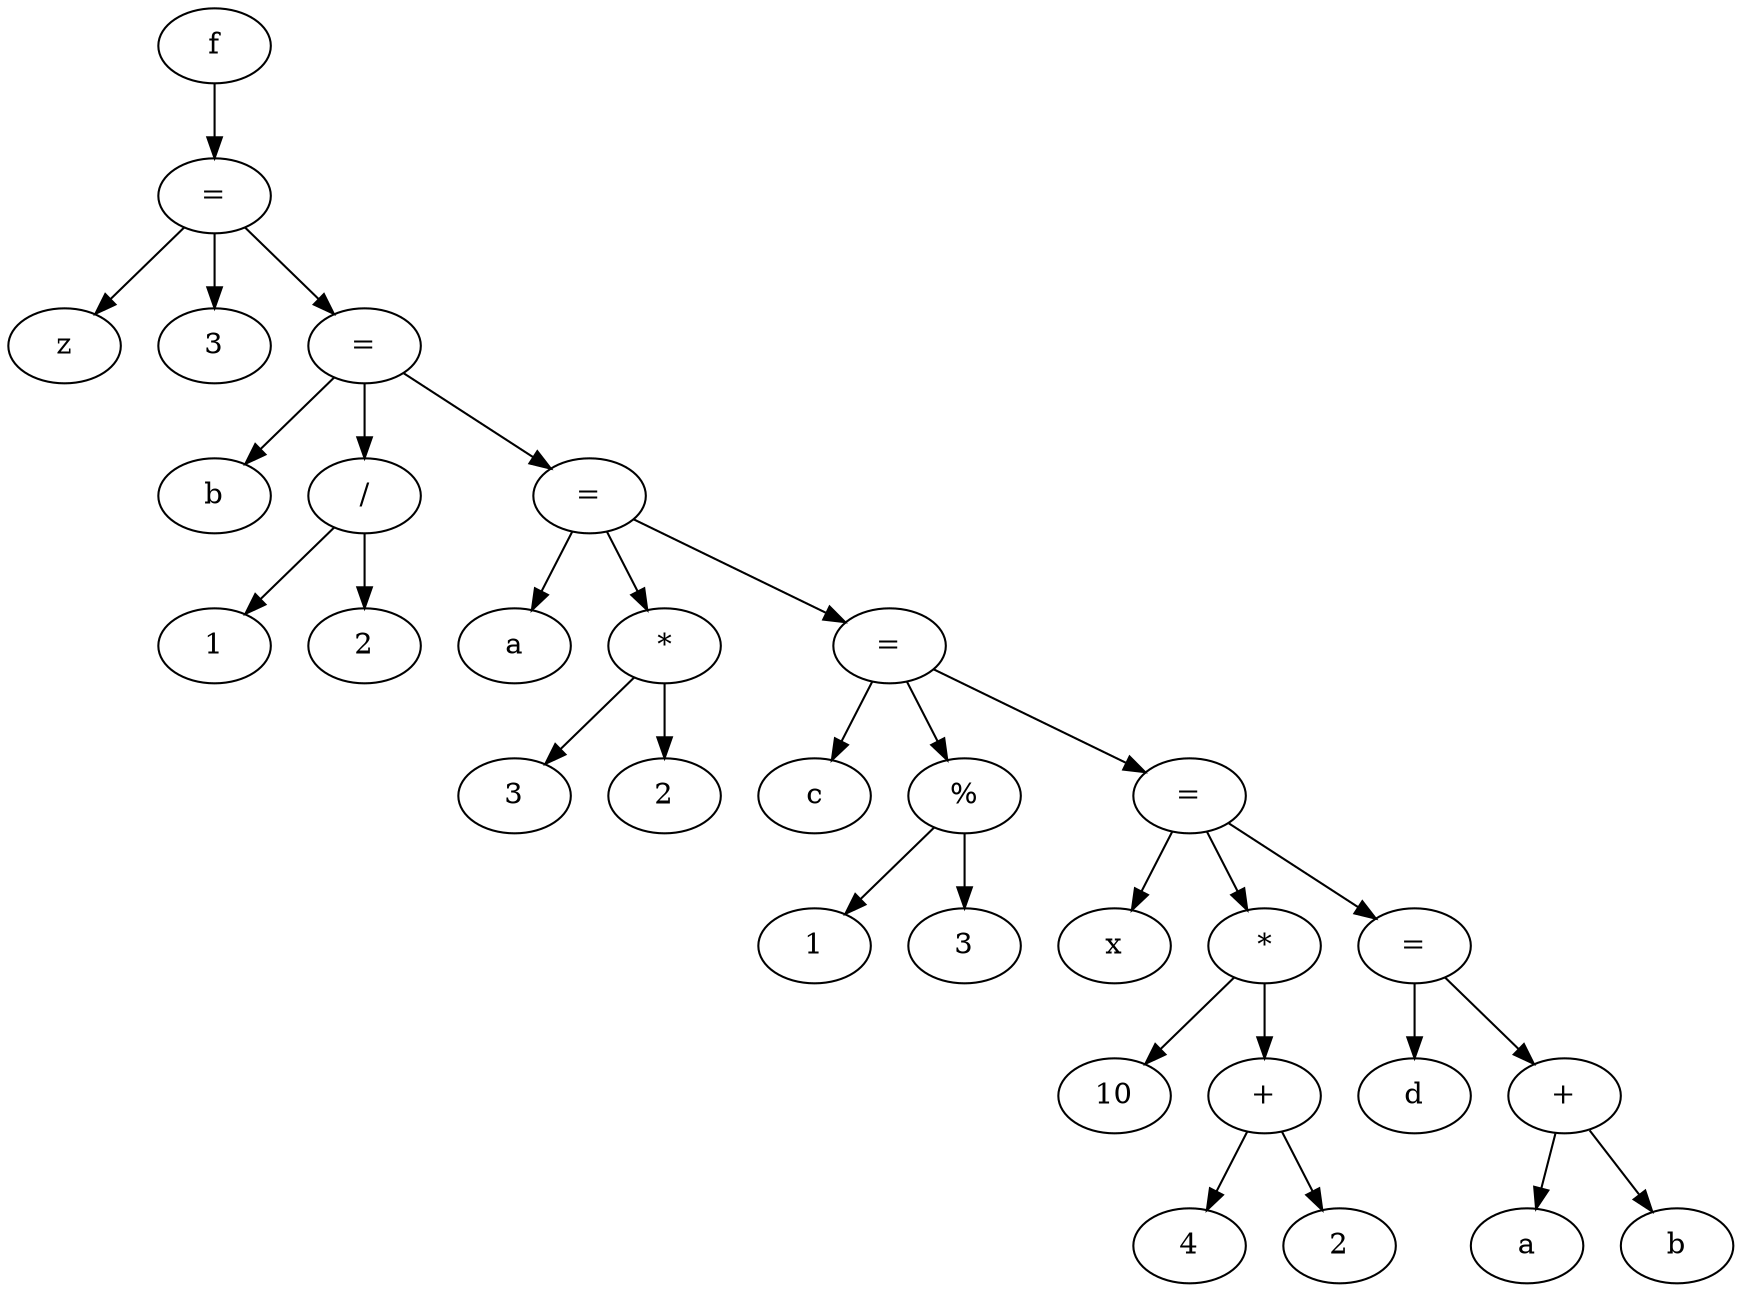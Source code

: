 digraph grafo {
  105553173529296 [ label="f" ];
  105553173529296 -> 105553173529536;
  105553173529536 [ label="=" ];
  105553173529536 -> 105553173529584;
  105553173529584 [ label="z" ];
  105553173529536 -> 105553173529488;
  105553173529488 [ label="3" ];
  105553173529536 -> 105553173529776;
  105553173529776 [ label="=" ];
  105553173529776 -> 105553173529824;
  105553173529824 [ label="b" ];
  105553173529776 -> 105553173529728;
  105553173529728 [ label="/" ];
  105553173529728 -> 105553173529632;
  105553173529632 [ label="1" ];
  105553173529728 -> 105553173529680;
  105553173529680 [ label="2" ];
  105553173529776 -> 105553173530016;
  105553173530016 [ label="=" ];
  105553173530016 -> 105553173530064;
  105553173530064 [ label="a" ];
  105553173530016 -> 105553173529968;
  105553173529968 [ label="*" ];
  105553173529968 -> 105553173529872;
  105553173529872 [ label="3" ];
  105553173529968 -> 105553173529920;
  105553173529920 [ label="2" ];
  105553173530016 -> 105553173530304;
  105553173530304 [ label="=" ];
  105553173530304 -> 105553173530352;
  105553173530352 [ label="c" ];
  105553173530304 -> 105553173530256;
  105553173530256 [ label="%" ];
  105553173530256 -> 105553173530160;
  105553173530160 [ label="1" ];
  105553173530256 -> 105553173530208;
  105553173530208 [ label="3" ];
  105553173530304 -> 105553173530736;
  105553173530736 [ label="=" ];
  105553173530736 -> 105553173530784;
  105553173530784 [ label="x" ];
  105553173530736 -> 105553173530688;
  105553173530688 [ label="*" ];
  105553173530688 -> 105553173530496;
  105553173530496 [ label="10" ];
  105553173530688 -> 105553173530640;
  105553173530640 [ label="+" ];
  105553173530640 -> 105553173530544;
  105553173530544 [ label="4" ];
  105553173530640 -> 105553173530592;
  105553173530592 [ label="2" ];
  105553173530736 -> 105553173530928;
  105553173530928 [ label="=" ];
  105553173530928 -> 105553173530976;
  105553173530976 [ label="d" ];
  105553173530928 -> 105553173530880;
  105553173530880 [ label="+" ];
  105553173530880 -> 105553173530448;
  105553173530448 [ label="a" ];
  105553173530880 -> 105553173530832;
  105553173530832 [ label="b" ];
}
